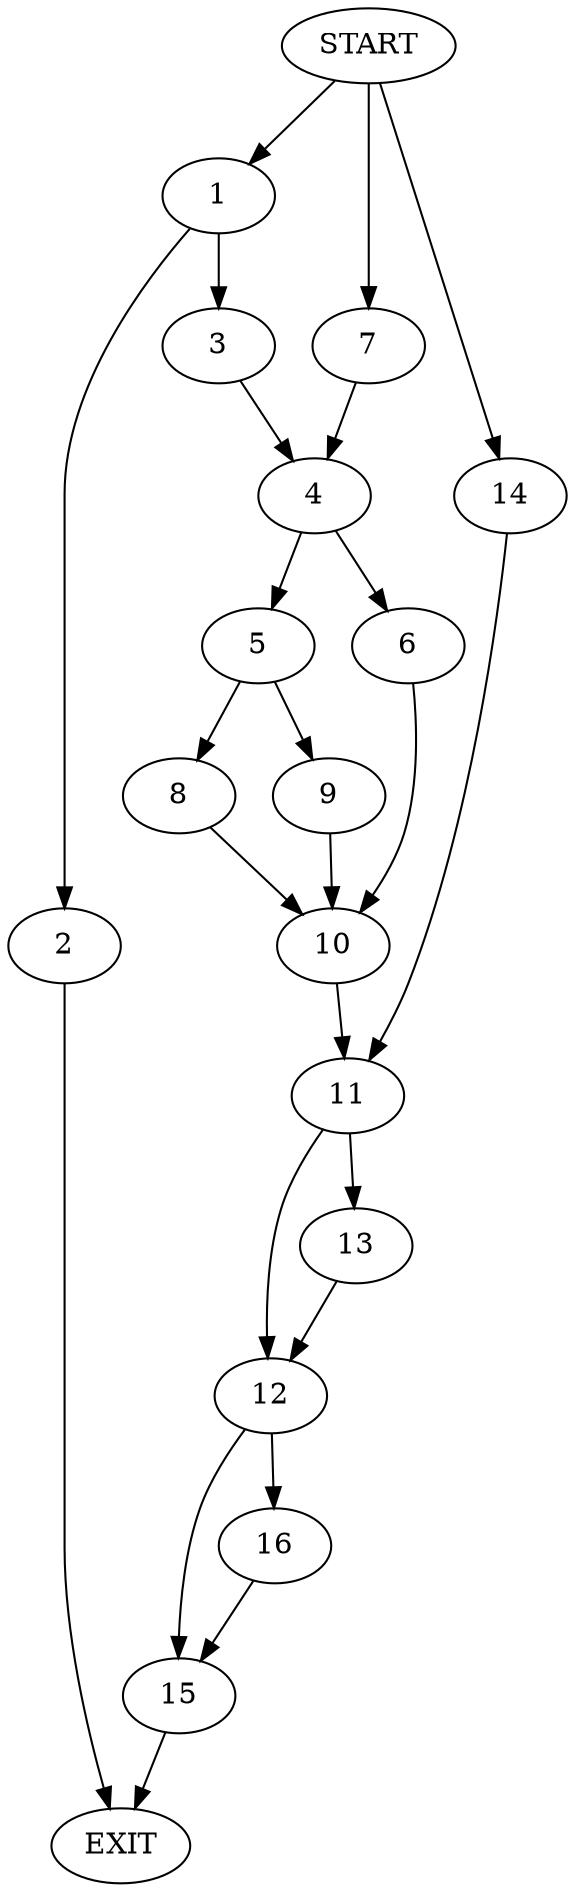 digraph {
0 [label="START"]
17 [label="EXIT"]
0 -> 1
1 -> 2
1 -> 3
2 -> 17
3 -> 4
4 -> 5
4 -> 6
0 -> 7
7 -> 4
5 -> 8
5 -> 9
6 -> 10
10 -> 11
9 -> 10
8 -> 10
11 -> 12
11 -> 13
0 -> 14
14 -> 11
13 -> 12
12 -> 15
12 -> 16
15 -> 17
16 -> 15
}
